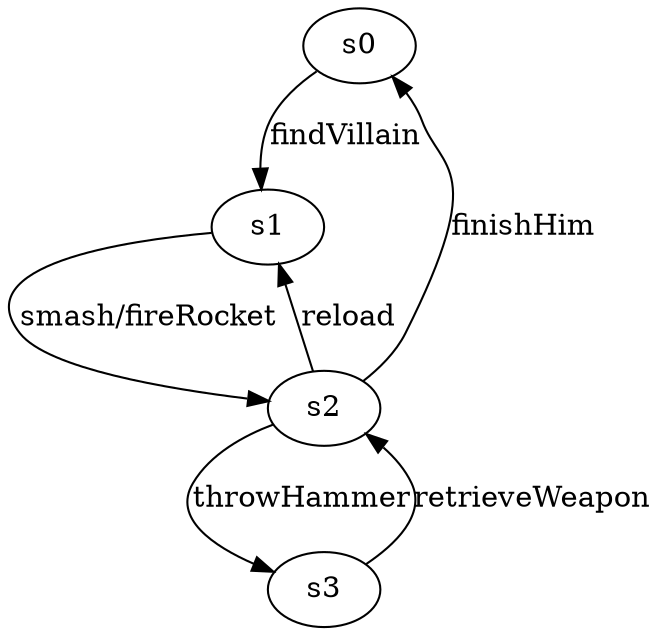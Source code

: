 digraph G {
  s0 [label="s0"];
  s1 [label="s1"];
  s2 [label="s2"];
  s3 [label="s3"];

  s0 -> s1 [label="findVillain"];
  s1 -> s2 [label="smash/fireRocket"];
  s2 -> s0 [label="finishHim"];
  s2 -> s1 [label="reload"];
  s2 -> s3 [label="throwHammer"];
  s3 -> s2 [label="retrieveWeapon"];
}
